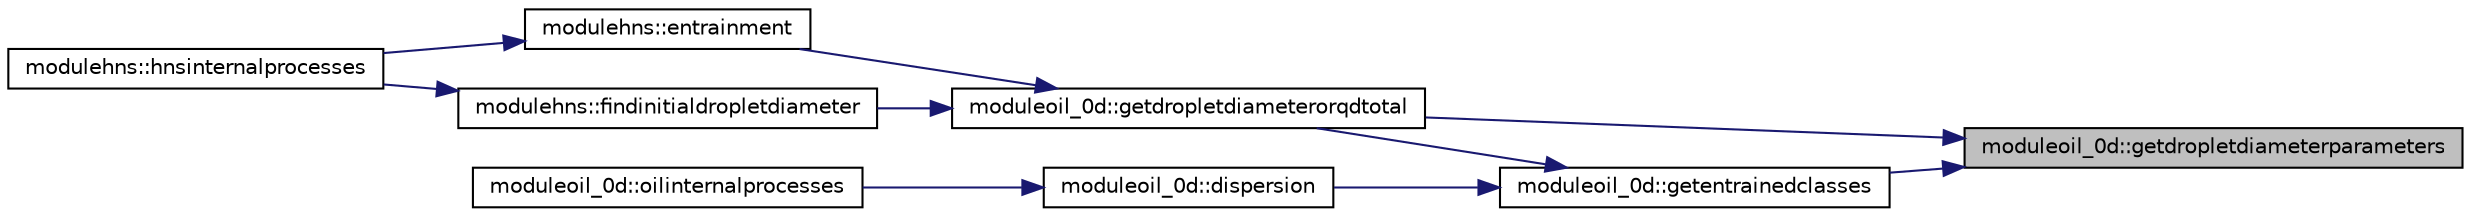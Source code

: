 digraph "moduleoil_0d::getdropletdiameterparameters"
{
 // LATEX_PDF_SIZE
  edge [fontname="Helvetica",fontsize="10",labelfontname="Helvetica",labelfontsize="10"];
  node [fontname="Helvetica",fontsize="10",shape=record];
  rankdir="RL";
  Node1 [label="moduleoil_0d::getdropletdiameterparameters",height=0.2,width=0.4,color="black", fillcolor="grey75", style="filled", fontcolor="black",tooltip=" "];
  Node1 -> Node2 [dir="back",color="midnightblue",fontsize="10",style="solid",fontname="Helvetica"];
  Node2 [label="moduleoil_0d::getdropletdiameterorqdtotal",height=0.2,width=0.4,color="black", fillcolor="white", style="filled",URL="$namespacemoduleoil__0d.html#a2282beabe04942e12608b16eecc58ffe",tooltip=" "];
  Node2 -> Node3 [dir="back",color="midnightblue",fontsize="10",style="solid",fontname="Helvetica"];
  Node3 [label="modulehns::entrainment",height=0.2,width=0.4,color="black", fillcolor="white", style="filled",URL="$namespacemodulehns.html#a13e99017fa3f908e775b29ff9c3fee14",tooltip=" "];
  Node3 -> Node4 [dir="back",color="midnightblue",fontsize="10",style="solid",fontname="Helvetica"];
  Node4 [label="modulehns::hnsinternalprocesses",height=0.2,width=0.4,color="black", fillcolor="white", style="filled",URL="$namespacemodulehns.html#a6329952c484c367d1190fff3d5a0d951",tooltip=" "];
  Node2 -> Node5 [dir="back",color="midnightblue",fontsize="10",style="solid",fontname="Helvetica"];
  Node5 [label="modulehns::findinitialdropletdiameter",height=0.2,width=0.4,color="black", fillcolor="white", style="filled",URL="$namespacemodulehns.html#a837429821cbc45e6eb9a1c1aad7bef4e",tooltip=" "];
  Node5 -> Node4 [dir="back",color="midnightblue",fontsize="10",style="solid",fontname="Helvetica"];
  Node1 -> Node6 [dir="back",color="midnightblue",fontsize="10",style="solid",fontname="Helvetica"];
  Node6 [label="moduleoil_0d::getentrainedclasses",height=0.2,width=0.4,color="black", fillcolor="white", style="filled",URL="$namespacemoduleoil__0d.html#a3dc497493c2537b1f55d043f488bcb36",tooltip=" "];
  Node6 -> Node7 [dir="back",color="midnightblue",fontsize="10",style="solid",fontname="Helvetica"];
  Node7 [label="moduleoil_0d::dispersion",height=0.2,width=0.4,color="black", fillcolor="white", style="filled",URL="$namespacemoduleoil__0d.html#acebfecd3789a27099dd53ae338cb4b64",tooltip=" "];
  Node7 -> Node8 [dir="back",color="midnightblue",fontsize="10",style="solid",fontname="Helvetica"];
  Node8 [label="moduleoil_0d::oilinternalprocesses",height=0.2,width=0.4,color="black", fillcolor="white", style="filled",URL="$namespacemoduleoil__0d.html#acfea99e694d76e1358d2a688a3d50d98",tooltip=" "];
  Node6 -> Node2 [dir="back",color="midnightblue",fontsize="10",style="solid",fontname="Helvetica"];
}
